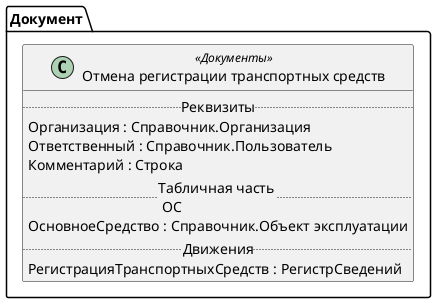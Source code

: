 ﻿@startuml ОтменаРегистрацииТранспортныхСредств
'!include templates.wsd
'..\include templates.wsd
class Документ.ОтменаРегистрацииТранспортныхСредств as "Отмена регистрации транспортных средств" <<Документы>>
{
..Реквизиты..
Организация : Справочник.Организация
Ответственный : Справочник.Пользователь
Комментарий : Строка
..Табличная часть \n ОС..
ОсновноеСредство : Справочник.Объект эксплуатации
..Движения..
РегистрацияТранспортныхСредств : РегистрСведений
}
@enduml
